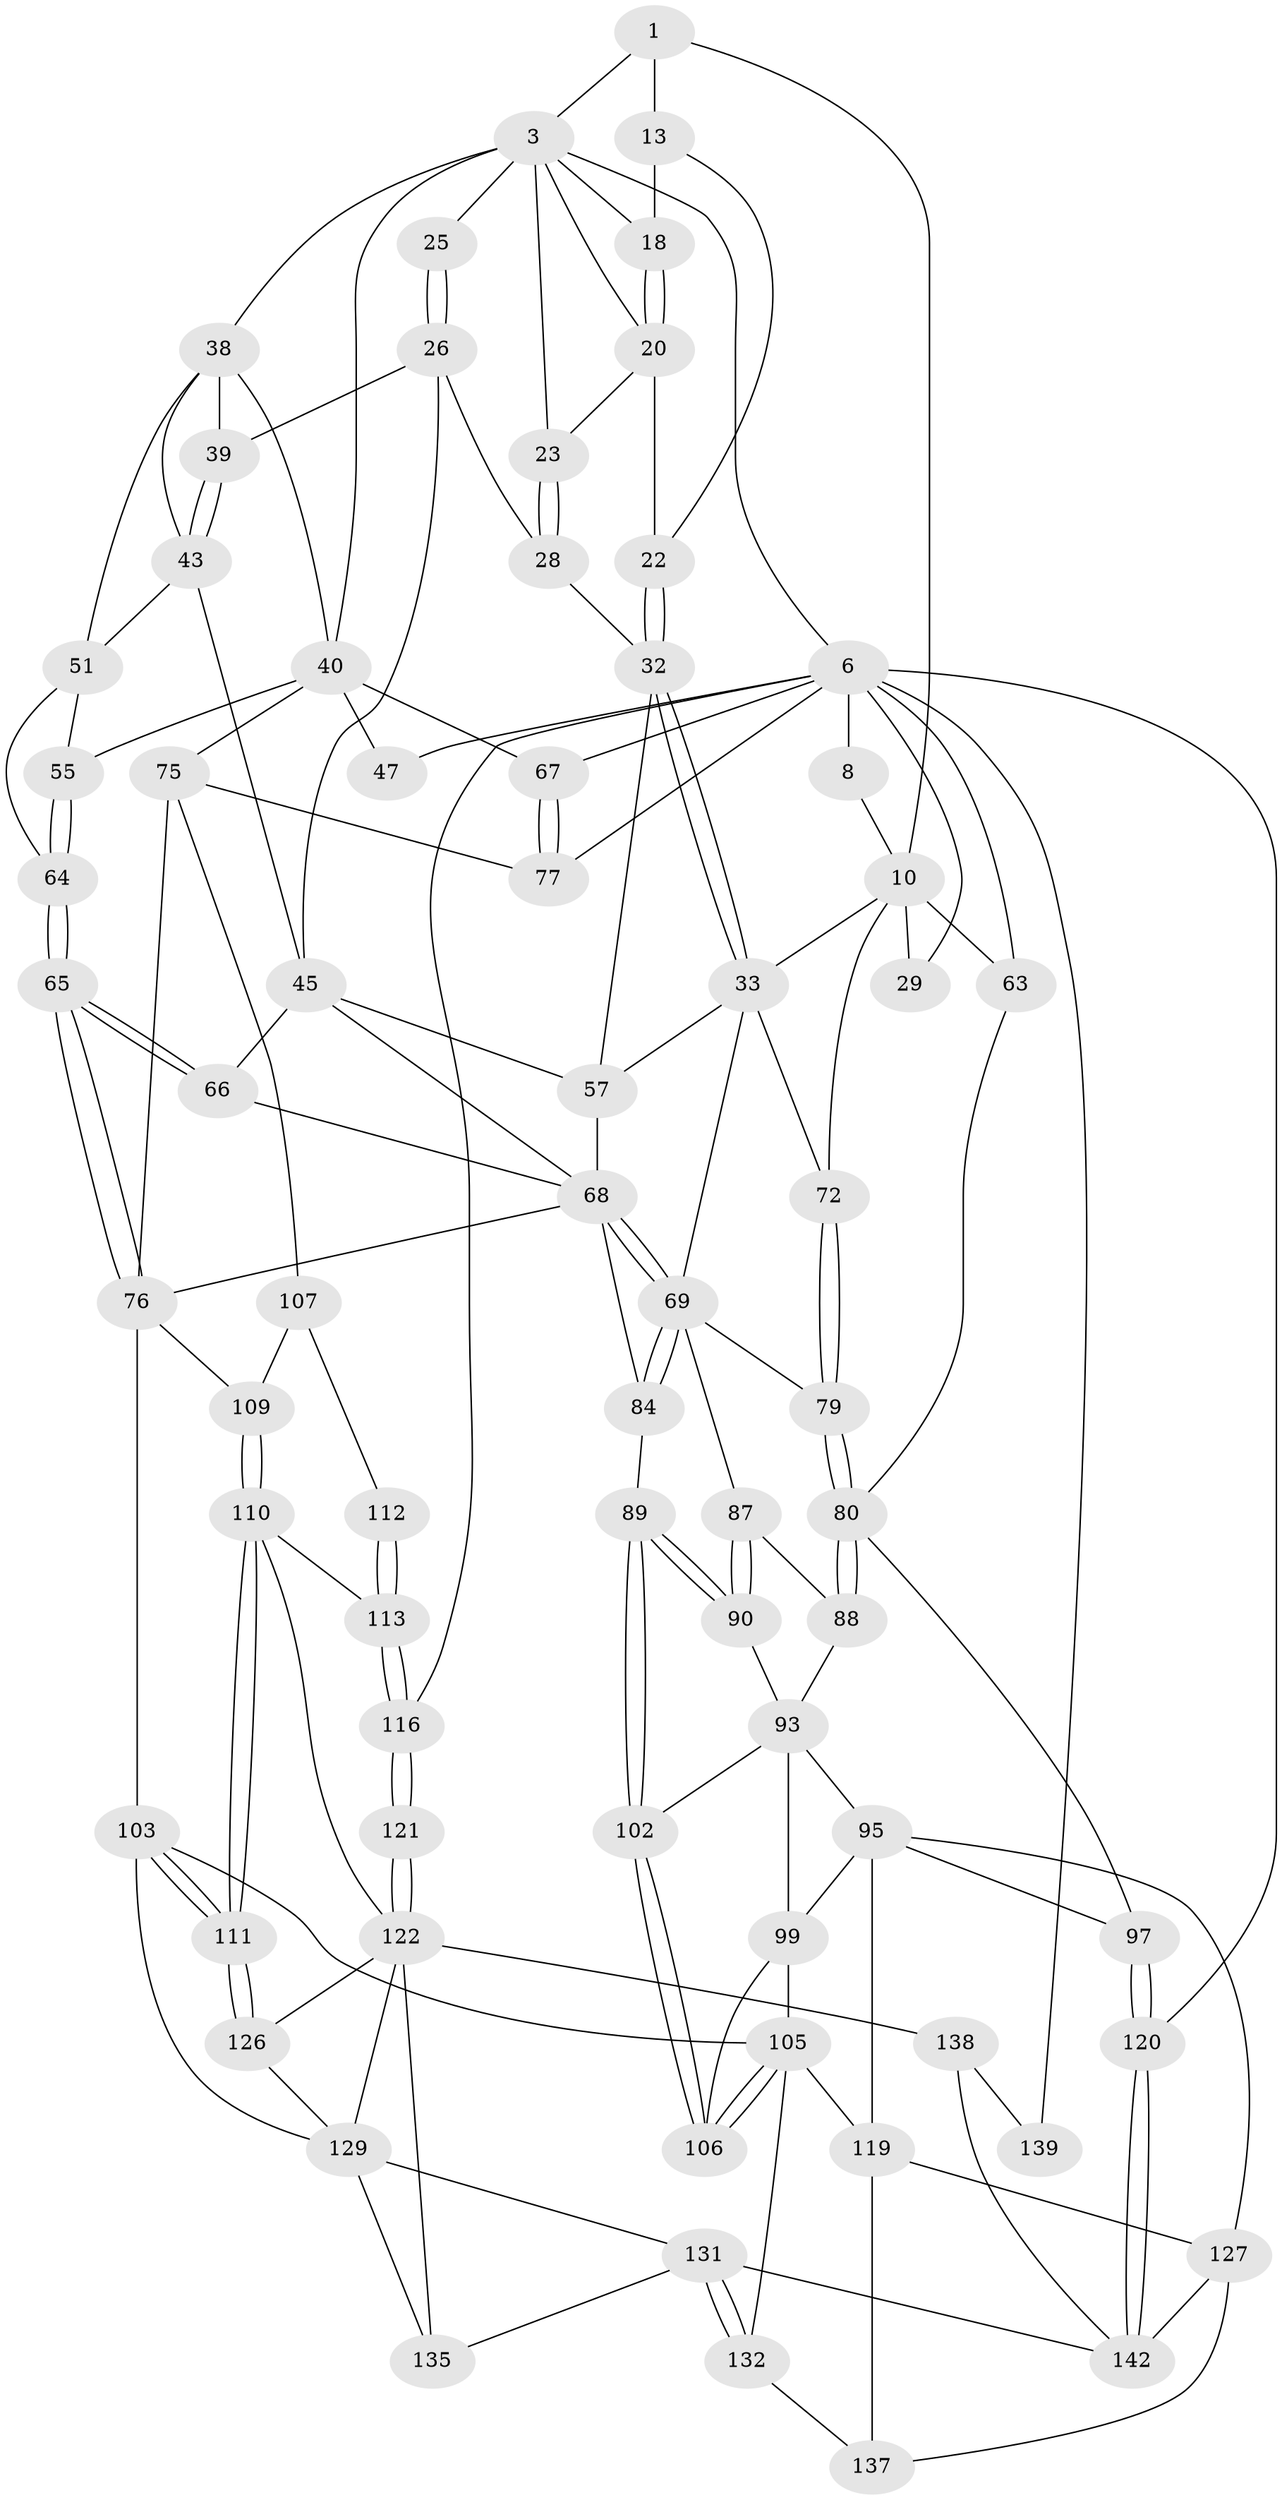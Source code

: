 // original degree distribution, {3: 0.027777777777777776, 4: 0.25, 5: 0.4583333333333333, 6: 0.2638888888888889}
// Generated by graph-tools (version 1.1) at 2025/28/03/15/25 16:28:02]
// undirected, 72 vertices, 165 edges
graph export_dot {
graph [start="1"]
  node [color=gray90,style=filled];
  1 [pos="+0.2808331248161659+0",super="+2+9"];
  3 [pos="+0.6478937037105114+0",super="+4+15"];
  6 [pos="+1+0",super="+48+7+91"];
  8 [pos="+0.15297683615390997+0"];
  10 [pos="+0.28278188383000225+0.13504823271963015",super="+11+34"];
  13 [pos="+0.4406123317574958+0.07200524358249966",super="+14"];
  18 [pos="+0.4725039730045402+0.09050991156104125"];
  20 [pos="+0.49010602934678577+0.12235114178970971",super="+21"];
  22 [pos="+0.38972695818292835+0.13487598420924699"];
  23 [pos="+0.5298272485307073+0.20320050050011693"];
  25 [pos="+0.614631981903811+0.12091748551701098"];
  26 [pos="+0.6537345961968917+0.20515198257599015",super="+27"];
  28 [pos="+0.5259225326845698+0.2431236210459652"];
  29 [pos="+0.18653067195845782+0.11840013578365101",super="+30+36"];
  32 [pos="+0.4250943411686388+0.24890365065986725",super="+37"];
  33 [pos="+0.32899762504493335+0.3133880882457229",super="+58"];
  38 [pos="+0.7863713428605738+0.19931389663177795",super="+42"];
  39 [pos="+0.6684503306421185+0.21114694381999013"];
  40 [pos="+0.9992395630605359+0.17325947061204977",super="+41"];
  43 [pos="+0.6525565748936019+0.28754872520934227",super="+50+44"];
  45 [pos="+0.5714855431353406+0.31512720386566545",super="+59"];
  47 [pos="+0.9841931340777227+0.2730829815297618"];
  51 [pos="+0.6939498026416898+0.32572818437791856",super="+52+56"];
  55 [pos="+0.8117868479661335+0.3182876849122076"];
  57 [pos="+0.46011628724155446+0.3578502106686195",super="+61"];
  63 [pos="+0+0.5191368947420295"];
  64 [pos="+0.7090926411311331+0.4640469290391092"];
  65 [pos="+0.707998831637992+0.46719505659826926"];
  66 [pos="+0.6288223048870214+0.4274702296914329"];
  67 [pos="+1+0.42774697912525284"];
  68 [pos="+0.43097076122680306+0.45579298362592396",super="+73"];
  69 [pos="+0.41594885217259664+0.46351302764188673",super="+70"];
  72 [pos="+0.1891222052804417+0.4039929422500614"];
  75 [pos="+0.8952498942611181+0.543884488855939",super="+78"];
  76 [pos="+0.7173129631415925+0.49592991036246153",super="+85"];
  77 [pos="+1+0.6708223179653998"];
  79 [pos="+0.1948049073562887+0.4772508614759544"];
  80 [pos="+0.08467907292990572+0.5607761620057631",super="+81"];
  84 [pos="+0.40239884958832306+0.5559948384721333"];
  87 [pos="+0.2800375003269497+0.5206118066351112"];
  88 [pos="+0.2352773385064137+0.5745261631591215"];
  89 [pos="+0.3978536589567205+0.560707263922441"];
  90 [pos="+0.31972880434664647+0.5457124988800052"];
  93 [pos="+0.26239649881716515+0.6200742723784174",super="+94+98"];
  95 [pos="+0.04864519703581382+0.6963808296503264",super="+96+101"];
  97 [pos="+0+0.6789177366314941"];
  99 [pos="+0.28656177680171885+0.7017851701986285",super="+100"];
  102 [pos="+0.3921128716551879+0.6020075008379899"];
  103 [pos="+0.5173589870071792+0.6610324029391456",super="+104"];
  105 [pos="+0.4538695098205768+0.7367964026896339",super="+117"];
  106 [pos="+0.4202807898712026+0.6768132945770836"];
  107 [pos="+0.8765157681303585+0.6221763740906247",super="+108"];
  109 [pos="+0.6604742356697634+0.6266020660623989"];
  110 [pos="+0.6687384376001098+0.730153234888366",super="+114"];
  111 [pos="+0.6663355615888581+0.7329804867322494"];
  112 [pos="+0.8124340543746087+0.6736076608397259"];
  113 [pos="+0.7677083496894656+0.722685708799262"];
  116 [pos="+0.9080595680121173+0.8380150904257967"];
  119 [pos="+0.22034770431151104+0.8088183669769183",super="+128"];
  120 [pos="+0+1"];
  121 [pos="+0.8954653263134859+0.8481033397222856"];
  122 [pos="+0.7623942303141353+0.8061002207115752",super="+123"];
  126 [pos="+0.6529162473032422+0.7515569863393153"];
  127 [pos="+0+0.7089726223136131",super="+141"];
  129 [pos="+0.4838389478208662+0.7580968653500594",super="+130"];
  131 [pos="+0.5076292169938256+0.9476072345238368",super="+143"];
  132 [pos="+0.32855170470662876+0.872120892627676"];
  135 [pos="+0.6758419675440241+0.9517413130826939"];
  137 [pos="+0.2636952586709819+0.957727875240167"];
  138 [pos="+0.8368640884572018+0.9487194987029507",super="+140"];
  139 [pos="+0.9489151499033656+1"];
  142 [pos="+0.23608331032785748+1",super="+144"];
  1 -- 3 [weight=2];
  1 -- 13 [weight=2];
  1 -- 10;
  3 -- 6;
  3 -- 38;
  3 -- 40;
  3 -- 25 [weight=2];
  3 -- 18;
  3 -- 20;
  3 -- 23;
  6 -- 67;
  6 -- 47;
  6 -- 8;
  6 -- 120 [weight=2];
  6 -- 29;
  6 -- 63;
  6 -- 116;
  6 -- 139 [weight=2];
  6 -- 77;
  8 -- 10;
  10 -- 29 [weight=2];
  10 -- 33;
  10 -- 72;
  10 -- 63;
  13 -- 18;
  13 -- 22;
  18 -- 20;
  18 -- 20;
  20 -- 22;
  20 -- 23;
  22 -- 32;
  22 -- 32;
  23 -- 28;
  23 -- 28;
  25 -- 26;
  25 -- 26;
  26 -- 39;
  26 -- 28;
  26 -- 45;
  28 -- 32;
  32 -- 33;
  32 -- 33;
  32 -- 57;
  33 -- 72;
  33 -- 69;
  33 -- 57;
  38 -- 39;
  38 -- 40;
  38 -- 43;
  38 -- 51;
  39 -- 43;
  39 -- 43;
  40 -- 67;
  40 -- 55;
  40 -- 75;
  40 -- 47;
  43 -- 51 [weight=2];
  43 -- 45;
  45 -- 57;
  45 -- 66;
  45 -- 68;
  51 -- 64;
  51 -- 55;
  55 -- 64;
  55 -- 64;
  57 -- 68;
  63 -- 80;
  64 -- 65;
  64 -- 65;
  65 -- 66;
  65 -- 66;
  65 -- 76;
  65 -- 76;
  66 -- 68;
  67 -- 77;
  67 -- 77;
  68 -- 69;
  68 -- 69;
  68 -- 84;
  68 -- 76;
  69 -- 84;
  69 -- 84;
  69 -- 87;
  69 -- 79;
  72 -- 79;
  72 -- 79;
  75 -- 76;
  75 -- 107;
  75 -- 77;
  76 -- 109;
  76 -- 103;
  79 -- 80;
  79 -- 80;
  80 -- 88;
  80 -- 88;
  80 -- 97;
  84 -- 89;
  87 -- 88;
  87 -- 90;
  87 -- 90;
  88 -- 93;
  89 -- 90;
  89 -- 90;
  89 -- 102;
  89 -- 102;
  90 -- 93;
  93 -- 95;
  93 -- 99;
  93 -- 102;
  95 -- 97;
  95 -- 127;
  95 -- 99;
  95 -- 119;
  97 -- 120;
  97 -- 120;
  99 -- 106;
  99 -- 105;
  102 -- 106;
  102 -- 106;
  103 -- 111;
  103 -- 111;
  103 -- 105;
  103 -- 129;
  105 -- 106;
  105 -- 106;
  105 -- 132;
  105 -- 119;
  107 -- 112;
  107 -- 109;
  109 -- 110;
  109 -- 110;
  110 -- 111;
  110 -- 111;
  110 -- 113;
  110 -- 122;
  111 -- 126;
  111 -- 126;
  112 -- 113;
  112 -- 113;
  113 -- 116;
  113 -- 116;
  116 -- 121;
  116 -- 121;
  119 -- 137;
  119 -- 127;
  120 -- 142;
  120 -- 142;
  121 -- 122 [weight=2];
  121 -- 122;
  122 -- 129;
  122 -- 138 [weight=2];
  122 -- 135;
  122 -- 126;
  126 -- 129;
  127 -- 137;
  127 -- 142;
  129 -- 131;
  129 -- 135;
  131 -- 132;
  131 -- 132;
  131 -- 142;
  131 -- 135;
  132 -- 137;
  138 -- 139;
  138 -- 142;
}
